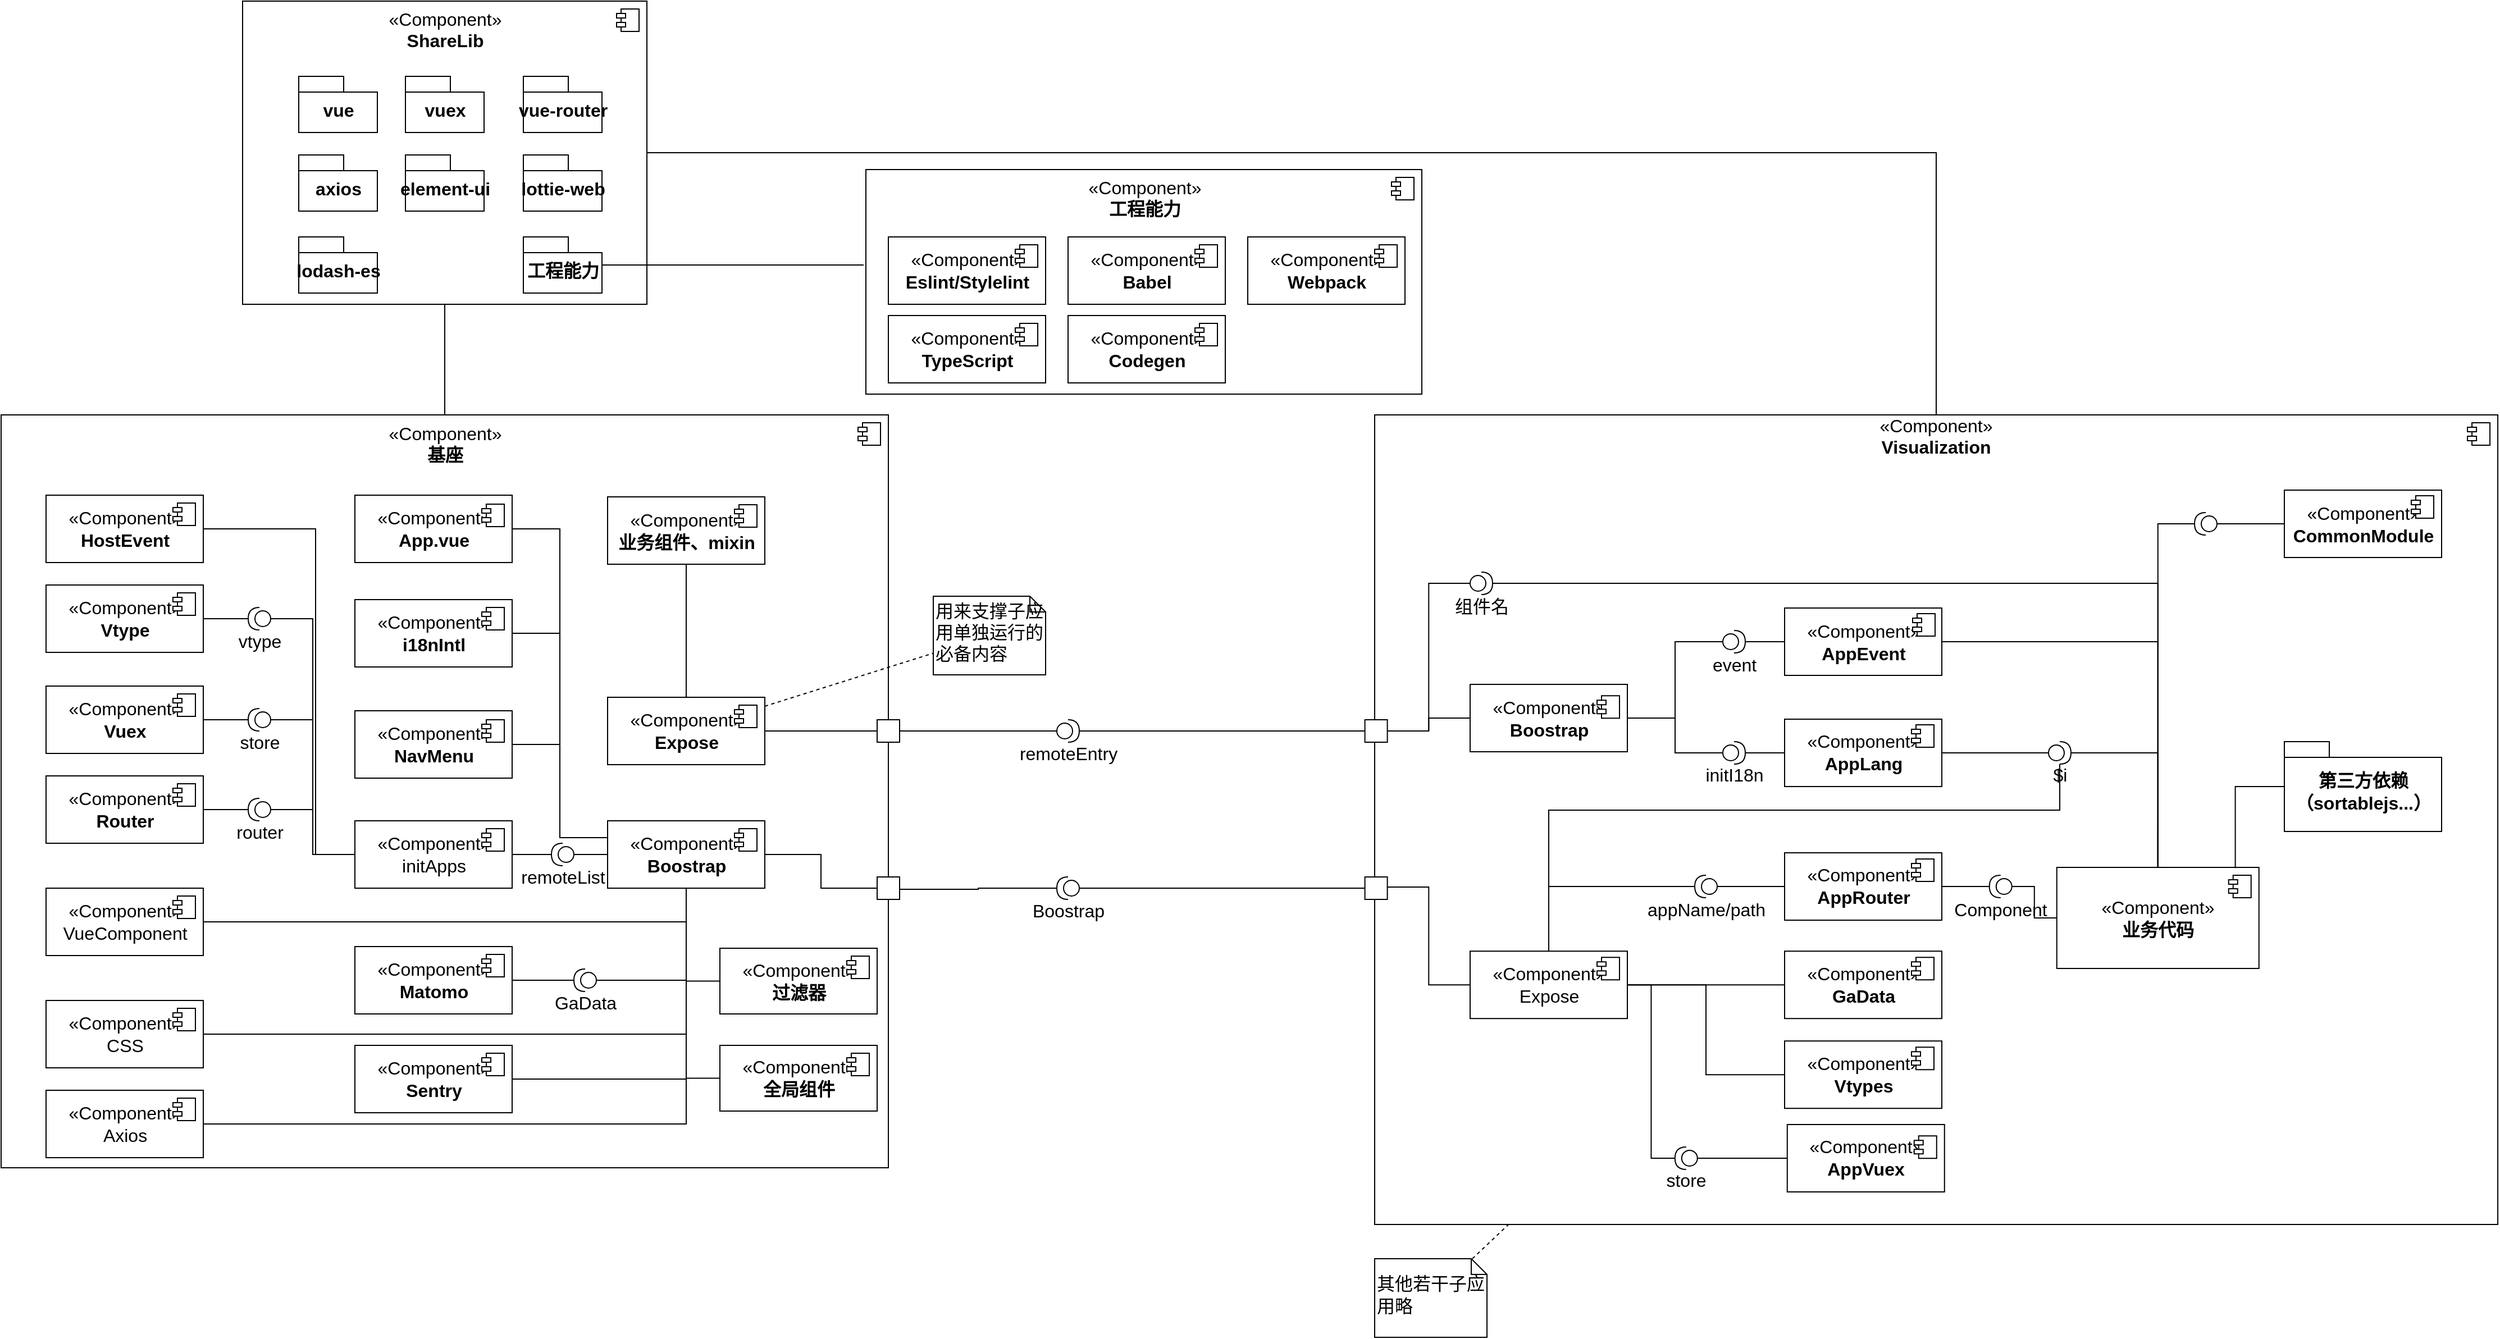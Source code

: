 <mxfile version="21.0.1" type="device" pages="2"><diagram id="CX-kAmB0zcXmTXvZoOpx" name="组件图"><mxGraphModel dx="2257" dy="1891" grid="1" gridSize="10" guides="1" tooltips="1" connect="1" arrows="1" fold="1" page="1" pageScale="1" pageWidth="827" pageHeight="1169" math="0" shadow="0"><root><mxCell id="P0ja4m1GKOgg7Rop0Mvm-0"/><mxCell id="P0ja4m1GKOgg7Rop0Mvm-1" parent="P0ja4m1GKOgg7Rop0Mvm-0"/><mxCell id="P0ja4m1GKOgg7Rop0Mvm-221" style="edgeStyle=orthogonalEdgeStyle;rounded=0;orthogonalLoop=1;jettySize=auto;html=1;entryX=0;entryY=0.5;entryDx=0;entryDy=0;entryPerimeter=0;endArrow=none;endFill=0;exitX=0;exitY=0.5;exitDx=0;exitDy=0;exitPerimeter=0;fontSize=16;" parent="P0ja4m1GKOgg7Rop0Mvm-1" source="P0ja4m1GKOgg7Rop0Mvm-274" target="P0ja4m1GKOgg7Rop0Mvm-197" edge="1"><mxGeometry relative="1" as="geometry"/></mxCell><mxCell id="P0ja4m1GKOgg7Rop0Mvm-24" value="«Component»&lt;br style=&quot;font-size: 16px;&quot;&gt;&lt;b style=&quot;font-size: 16px;&quot;&gt;Visualization&lt;/b&gt;" style="align=center;overflow=fill;html=1;fontFamily=Helvetica;fontSize=16;fontColor=#000000;strokeColor=#000000;fillColor=#ffffff;" parent="P0ja4m1GKOgg7Rop0Mvm-1" vertex="1"><mxGeometry x="473" y="-71.5" width="1000.043" height="721" as="geometry"/></mxCell><mxCell id="P0ja4m1GKOgg7Rop0Mvm-25" value="" style="shape=component;jettyWidth=8;jettyHeight=4;fontSize=16;" parent="P0ja4m1GKOgg7Rop0Mvm-24" vertex="1"><mxGeometry x="1" width="20" height="20" relative="1" as="geometry"><mxPoint x="-27" y="7" as="offset"/></mxGeometry></mxCell><mxCell id="uTpkXc_pbzOPR-OZeIzC-3" style="edgeStyle=orthogonalEdgeStyle;rounded=0;orthogonalLoop=1;jettySize=auto;html=1;endArrow=none;endFill=0;fontSize=16;" parent="P0ja4m1GKOgg7Rop0Mvm-24" source="P0ja4m1GKOgg7Rop0Mvm-37" target="uTpkXc_pbzOPR-OZeIzC-1" edge="1"><mxGeometry relative="1" as="geometry"/></mxCell><mxCell id="P0ja4m1GKOgg7Rop0Mvm-37" value="" style="strokeColor=inherit;fillColor=inherit;gradientColor=inherit;shape=rect;points=[[0,0.5,0]];html=1;resizable=1;align=right;verticalAlign=bottom;labelPosition=left;verticalLabelPosition=top;labelBackgroundColor=none;fontSize=16;paart=1;" parent="P0ja4m1GKOgg7Rop0Mvm-24" vertex="1"><mxGeometry x="-8.696" y="271.501" width="20" height="20" as="geometry"/></mxCell><mxCell id="P0ja4m1GKOgg7Rop0Mvm-185" style="edgeStyle=orthogonalEdgeStyle;rounded=0;orthogonalLoop=1;jettySize=auto;html=1;entryX=0;entryY=0.5;entryDx=0;entryDy=0;entryPerimeter=0;endArrow=none;endFill=0;exitX=1;exitY=0.5;exitDx=0;exitDy=0;fontSize=16;" parent="P0ja4m1GKOgg7Rop0Mvm-24" source="uTpkXc_pbzOPR-OZeIzC-1" target="P0ja4m1GKOgg7Rop0Mvm-180" edge="1"><mxGeometry relative="1" as="geometry"><mxPoint x="11.304" y="301" as="sourcePoint"/></mxGeometry></mxCell><mxCell id="P0ja4m1GKOgg7Rop0Mvm-192" style="edgeStyle=orthogonalEdgeStyle;rounded=0;orthogonalLoop=1;jettySize=auto;html=1;endArrow=none;endFill=0;fontSize=16;" parent="P0ja4m1GKOgg7Rop0Mvm-24" source="P0ja4m1GKOgg7Rop0Mvm-51" target="P0ja4m1GKOgg7Rop0Mvm-146" edge="1"><mxGeometry relative="1" as="geometry"/></mxCell><mxCell id="P0ja4m1GKOgg7Rop0Mvm-51" value="«Component»&lt;br style=&quot;font-size: 16px;&quot;&gt;&lt;b style=&quot;font-size: 16px;&quot;&gt;AppEvent&lt;/b&gt;" style="html=1;fontSize=16;" parent="P0ja4m1GKOgg7Rop0Mvm-24" vertex="1"><mxGeometry x="365" y="172" width="140" height="60" as="geometry"/></mxCell><mxCell id="P0ja4m1GKOgg7Rop0Mvm-52" value="" style="shape=component;jettyWidth=8;jettyHeight=4;fontSize=16;" parent="P0ja4m1GKOgg7Rop0Mvm-51" vertex="1"><mxGeometry x="1" width="20" height="20" relative="1" as="geometry"><mxPoint x="-26" y="5" as="offset"/></mxGeometry></mxCell><mxCell id="P0ja4m1GKOgg7Rop0Mvm-154" style="edgeStyle=orthogonalEdgeStyle;rounded=0;orthogonalLoop=1;jettySize=auto;html=1;endArrow=none;endFill=0;fontSize=16;" parent="P0ja4m1GKOgg7Rop0Mvm-24" source="P0ja4m1GKOgg7Rop0Mvm-62" target="P0ja4m1GKOgg7Rop0Mvm-152" edge="1"><mxGeometry relative="1" as="geometry"/></mxCell><mxCell id="fyW6FbxkXhklxL_48_FK-2" style="edgeStyle=orthogonalEdgeStyle;rounded=0;orthogonalLoop=1;jettySize=auto;html=1;entryX=0;entryY=0.5;entryDx=0;entryDy=0;endArrow=none;endFill=0;fontSize=16;" parent="P0ja4m1GKOgg7Rop0Mvm-24" source="fyW6FbxkXhklxL_48_FK-3" target="P0ja4m1GKOgg7Rop0Mvm-146" edge="1"><mxGeometry relative="1" as="geometry"/></mxCell><mxCell id="P0ja4m1GKOgg7Rop0Mvm-62" value="«Component»&lt;br style=&quot;font-size: 16px;&quot;&gt;&lt;b style=&quot;font-size: 16px;&quot;&gt;AppRouter&lt;/b&gt;" style="html=1;fontSize=16;" parent="P0ja4m1GKOgg7Rop0Mvm-24" vertex="1"><mxGeometry x="365" y="389.996" width="140" height="60" as="geometry"/></mxCell><mxCell id="P0ja4m1GKOgg7Rop0Mvm-63" value="" style="shape=component;jettyWidth=8;jettyHeight=4;fontSize=16;" parent="P0ja4m1GKOgg7Rop0Mvm-62" vertex="1"><mxGeometry x="1" width="20" height="20" relative="1" as="geometry"><mxPoint x="-27" y="5.551" as="offset"/></mxGeometry></mxCell><mxCell id="P0ja4m1GKOgg7Rop0Mvm-156" style="edgeStyle=orthogonalEdgeStyle;rounded=0;orthogonalLoop=1;jettySize=auto;html=1;entryX=0;entryY=0.5;entryDx=0;entryDy=0;entryPerimeter=0;endArrow=none;endFill=0;fontSize=16;" parent="P0ja4m1GKOgg7Rop0Mvm-24" source="P0ja4m1GKOgg7Rop0Mvm-67" target="P0ja4m1GKOgg7Rop0Mvm-155" edge="1"><mxGeometry relative="1" as="geometry"/></mxCell><mxCell id="P0ja4m1GKOgg7Rop0Mvm-67" value="«Component»&lt;br style=&quot;font-size: 16px;&quot;&gt;&lt;b style=&quot;font-size: 16px;&quot;&gt;AppVuex&lt;/b&gt;" style="html=1;fontSize=16;" parent="P0ja4m1GKOgg7Rop0Mvm-24" vertex="1"><mxGeometry x="367.38" y="631.995" width="140" height="60" as="geometry"/></mxCell><mxCell id="P0ja4m1GKOgg7Rop0Mvm-68" value="" style="shape=component;jettyWidth=8;jettyHeight=4;fontSize=16;" parent="P0ja4m1GKOgg7Rop0Mvm-67" vertex="1"><mxGeometry x="1" width="20" height="20" relative="1" as="geometry"><mxPoint x="-27" y="10.17" as="offset"/></mxGeometry></mxCell><mxCell id="P0ja4m1GKOgg7Rop0Mvm-160" style="edgeStyle=orthogonalEdgeStyle;rounded=0;orthogonalLoop=1;jettySize=auto;html=1;entryX=0;entryY=0.5;entryDx=0;entryDy=0;entryPerimeter=0;endArrow=none;endFill=0;fontSize=16;" parent="P0ja4m1GKOgg7Rop0Mvm-24" source="P0ja4m1GKOgg7Rop0Mvm-72" target="P0ja4m1GKOgg7Rop0Mvm-158" edge="1"><mxGeometry relative="1" as="geometry"/></mxCell><mxCell id="P0ja4m1GKOgg7Rop0Mvm-72" value="«Component»&lt;br style=&quot;font-size: 16px;&quot;&gt;&lt;b style=&quot;font-size: 16px;&quot;&gt;AppLang&lt;/b&gt;" style="html=1;fontSize=16;" parent="P0ja4m1GKOgg7Rop0Mvm-24" vertex="1"><mxGeometry x="365" y="270.985" width="140" height="60" as="geometry"/></mxCell><mxCell id="P0ja4m1GKOgg7Rop0Mvm-73" value="" style="shape=component;jettyWidth=8;jettyHeight=4;fontSize=16;" parent="P0ja4m1GKOgg7Rop0Mvm-72" vertex="1"><mxGeometry x="1" width="20" height="20" relative="1" as="geometry"><mxPoint x="-27" y="5" as="offset"/></mxGeometry></mxCell><mxCell id="P0ja4m1GKOgg7Rop0Mvm-183" style="edgeStyle=orthogonalEdgeStyle;rounded=0;orthogonalLoop=1;jettySize=auto;html=1;entryX=0;entryY=0.5;entryDx=0;entryDy=0;entryPerimeter=0;endArrow=none;endFill=0;exitX=1;exitY=0.5;exitDx=0;exitDy=0;fontSize=16;" parent="P0ja4m1GKOgg7Rop0Mvm-24" source="uTpkXc_pbzOPR-OZeIzC-1" target="P0ja4m1GKOgg7Rop0Mvm-181" edge="1"><mxGeometry relative="1" as="geometry"><mxPoint x="11" y="280" as="sourcePoint"/></mxGeometry></mxCell><mxCell id="P0ja4m1GKOgg7Rop0Mvm-146" value="«Component»&lt;br style=&quot;font-size: 16px;&quot;&gt;&lt;b style=&quot;font-size: 16px;&quot;&gt;业务代码&lt;/b&gt;" style="html=1;fontSize=16;" parent="P0ja4m1GKOgg7Rop0Mvm-24" vertex="1"><mxGeometry x="607.38" y="403" width="180" height="90" as="geometry"/></mxCell><mxCell id="P0ja4m1GKOgg7Rop0Mvm-147" value="" style="shape=component;jettyWidth=8;jettyHeight=4;fontSize=16;" parent="P0ja4m1GKOgg7Rop0Mvm-146" vertex="1"><mxGeometry x="1" width="20" height="20" relative="1" as="geometry"><mxPoint x="-27" y="7" as="offset"/></mxGeometry></mxCell><mxCell id="P0ja4m1GKOgg7Rop0Mvm-153" style="edgeStyle=orthogonalEdgeStyle;rounded=0;orthogonalLoop=1;jettySize=auto;html=1;endArrow=none;endFill=0;fontSize=16;" parent="P0ja4m1GKOgg7Rop0Mvm-24" source="P0ja4m1GKOgg7Rop0Mvm-152" target="P0ja4m1GKOgg7Rop0Mvm-318" edge="1"><mxGeometry relative="1" as="geometry"/></mxCell><mxCell id="P0ja4m1GKOgg7Rop0Mvm-152" value="appName/path" style="shape=providedRequiredInterface;html=1;verticalLabelPosition=bottom;direction=west;fontSize=16;" parent="P0ja4m1GKOgg7Rop0Mvm-24" vertex="1"><mxGeometry x="285" y="410" width="20" height="20" as="geometry"/></mxCell><mxCell id="P0ja4m1GKOgg7Rop0Mvm-157" style="edgeStyle=orthogonalEdgeStyle;rounded=0;orthogonalLoop=1;jettySize=auto;html=1;entryX=1;entryY=0.5;entryDx=0;entryDy=0;endArrow=none;endFill=0;exitX=1;exitY=0.5;exitDx=0;exitDy=0;exitPerimeter=0;fontSize=16;" parent="P0ja4m1GKOgg7Rop0Mvm-24" source="P0ja4m1GKOgg7Rop0Mvm-155" target="P0ja4m1GKOgg7Rop0Mvm-318" edge="1"><mxGeometry relative="1" as="geometry"/></mxCell><mxCell id="P0ja4m1GKOgg7Rop0Mvm-155" value="store" style="shape=providedRequiredInterface;html=1;verticalLabelPosition=bottom;direction=west;fontSize=16;" parent="P0ja4m1GKOgg7Rop0Mvm-24" vertex="1"><mxGeometry x="267.38" y="651.99" width="20" height="20" as="geometry"/></mxCell><mxCell id="P0ja4m1GKOgg7Rop0Mvm-161" style="edgeStyle=orthogonalEdgeStyle;rounded=0;orthogonalLoop=1;jettySize=auto;html=1;entryX=0.5;entryY=0;entryDx=0;entryDy=0;endArrow=none;endFill=0;exitX=1;exitY=0.5;exitDx=0;exitDy=0;exitPerimeter=0;fontSize=16;" parent="P0ja4m1GKOgg7Rop0Mvm-24" source="P0ja4m1GKOgg7Rop0Mvm-158" target="P0ja4m1GKOgg7Rop0Mvm-146" edge="1"><mxGeometry relative="1" as="geometry"><mxPoint x="560" y="450" as="targetPoint"/></mxGeometry></mxCell><mxCell id="fyW6FbxkXhklxL_48_FK-1" style="edgeStyle=orthogonalEdgeStyle;rounded=0;orthogonalLoop=1;jettySize=auto;html=1;endArrow=none;endFill=0;fontSize=16;" parent="P0ja4m1GKOgg7Rop0Mvm-24" source="P0ja4m1GKOgg7Rop0Mvm-158" target="P0ja4m1GKOgg7Rop0Mvm-318" edge="1"><mxGeometry relative="1" as="geometry"><Array as="points"><mxPoint x="610" y="352"/><mxPoint x="155" y="352"/></Array></mxGeometry></mxCell><mxCell id="P0ja4m1GKOgg7Rop0Mvm-158" value="$i" style="shape=providedRequiredInterface;html=1;verticalLabelPosition=bottom;fontSize=16;" parent="P0ja4m1GKOgg7Rop0Mvm-24" vertex="1"><mxGeometry x="600" y="290.98" width="20" height="20" as="geometry"/></mxCell><mxCell id="P0ja4m1GKOgg7Rop0Mvm-164" style="edgeStyle=orthogonalEdgeStyle;rounded=0;orthogonalLoop=1;jettySize=auto;html=1;entryX=0.883;entryY=0.007;entryDx=0;entryDy=0;entryPerimeter=0;endArrow=none;endFill=0;fontSize=16;" parent="P0ja4m1GKOgg7Rop0Mvm-24" source="P0ja4m1GKOgg7Rop0Mvm-162" target="P0ja4m1GKOgg7Rop0Mvm-146" edge="1"><mxGeometry relative="1" as="geometry"/></mxCell><mxCell id="P0ja4m1GKOgg7Rop0Mvm-162" value="第三方依赖&lt;br style=&quot;font-size: 16px;&quot;&gt;（sortablejs...）" style="shape=folder;fontStyle=1;spacingTop=10;tabWidth=40;tabHeight=14;tabPosition=left;html=1;fontSize=16;" parent="P0ja4m1GKOgg7Rop0Mvm-24" vertex="1"><mxGeometry x="810" y="290.98" width="140" height="80" as="geometry"/></mxCell><mxCell id="P0ja4m1GKOgg7Rop0Mvm-168" style="edgeStyle=orthogonalEdgeStyle;rounded=0;orthogonalLoop=1;jettySize=auto;html=1;endArrow=none;endFill=0;fontSize=16;" parent="P0ja4m1GKOgg7Rop0Mvm-24" source="P0ja4m1GKOgg7Rop0Mvm-165" target="P0ja4m1GKOgg7Rop0Mvm-146" edge="1"><mxGeometry relative="1" as="geometry"/></mxCell><mxCell id="P0ja4m1GKOgg7Rop0Mvm-165" value="组件名" style="shape=providedRequiredInterface;html=1;verticalLabelPosition=bottom;fontSize=16;" parent="P0ja4m1GKOgg7Rop0Mvm-24" vertex="1"><mxGeometry x="85" y="140" width="20" height="20" as="geometry"/></mxCell><mxCell id="P0ja4m1GKOgg7Rop0Mvm-186" value="" style="edgeStyle=orthogonalEdgeStyle;rounded=0;orthogonalLoop=1;jettySize=auto;html=1;endArrow=none;endFill=0;fontSize=16;" parent="P0ja4m1GKOgg7Rop0Mvm-24" source="P0ja4m1GKOgg7Rop0Mvm-180" target="P0ja4m1GKOgg7Rop0Mvm-72" edge="1"><mxGeometry relative="1" as="geometry"/></mxCell><mxCell id="P0ja4m1GKOgg7Rop0Mvm-180" value="initI18n" style="shape=providedRequiredInterface;html=1;verticalLabelPosition=bottom;fontSize=16;" parent="P0ja4m1GKOgg7Rop0Mvm-24" vertex="1"><mxGeometry x="310" y="290.98" width="20" height="20" as="geometry"/></mxCell><mxCell id="P0ja4m1GKOgg7Rop0Mvm-184" value="" style="edgeStyle=orthogonalEdgeStyle;rounded=0;orthogonalLoop=1;jettySize=auto;html=1;endArrow=none;endFill=0;fontSize=16;" parent="P0ja4m1GKOgg7Rop0Mvm-24" source="P0ja4m1GKOgg7Rop0Mvm-181" target="P0ja4m1GKOgg7Rop0Mvm-51" edge="1"><mxGeometry relative="1" as="geometry"/></mxCell><mxCell id="P0ja4m1GKOgg7Rop0Mvm-181" value="event" style="shape=providedRequiredInterface;html=1;verticalLabelPosition=bottom;fontSize=16;" parent="P0ja4m1GKOgg7Rop0Mvm-24" vertex="1"><mxGeometry x="310" y="192.0" width="20" height="20" as="geometry"/></mxCell><mxCell id="P0ja4m1GKOgg7Rop0Mvm-274" value="" style="strokeColor=inherit;fillColor=inherit;gradientColor=inherit;shape=rect;points=[[0,0.5,0]];html=1;resizable=1;align=right;verticalAlign=bottom;labelPosition=left;verticalLabelPosition=top;labelBackgroundColor=none;fontSize=16;paart=1;" parent="P0ja4m1GKOgg7Rop0Mvm-24" vertex="1"><mxGeometry x="-8.696" y="411.5" width="20" height="20" as="geometry"/></mxCell><mxCell id="P0ja4m1GKOgg7Rop0Mvm-322" style="edgeStyle=orthogonalEdgeStyle;rounded=0;orthogonalLoop=1;jettySize=auto;html=1;entryX=0.985;entryY=0.45;entryDx=0;entryDy=0;entryPerimeter=0;endArrow=none;endFill=0;fontSize=16;" parent="P0ja4m1GKOgg7Rop0Mvm-24" source="P0ja4m1GKOgg7Rop0Mvm-318" target="P0ja4m1GKOgg7Rop0Mvm-274" edge="1"><mxGeometry relative="1" as="geometry"><mxPoint x="80" y="532" as="targetPoint"/></mxGeometry></mxCell><mxCell id="P0ja4m1GKOgg7Rop0Mvm-318" value="«Component»&lt;br style=&quot;font-size: 16px;&quot;&gt;Expose" style="html=1;fontSize=16;" parent="P0ja4m1GKOgg7Rop0Mvm-24" vertex="1"><mxGeometry x="85" y="477.606" width="140" height="60" as="geometry"/></mxCell><mxCell id="P0ja4m1GKOgg7Rop0Mvm-319" value="" style="shape=component;jettyWidth=8;jettyHeight=4;fontSize=16;" parent="P0ja4m1GKOgg7Rop0Mvm-318" vertex="1"><mxGeometry x="1" width="20" height="20" relative="1" as="geometry"><mxPoint x="-27" y="5.551" as="offset"/></mxGeometry></mxCell><mxCell id="P0ja4m1GKOgg7Rop0Mvm-338" style="edgeStyle=orthogonalEdgeStyle;rounded=0;orthogonalLoop=1;jettySize=auto;html=1;entryX=0.5;entryY=0;entryDx=0;entryDy=0;endArrow=none;endFill=0;exitX=1;exitY=0.5;exitDx=0;exitDy=0;exitPerimeter=0;fontSize=16;" parent="P0ja4m1GKOgg7Rop0Mvm-24" source="P0ja4m1GKOgg7Rop0Mvm-339" target="P0ja4m1GKOgg7Rop0Mvm-146" edge="1"><mxGeometry relative="1" as="geometry"/></mxCell><mxCell id="P0ja4m1GKOgg7Rop0Mvm-336" value="«Component»&lt;br style=&quot;font-size: 16px;&quot;&gt;&lt;b style=&quot;font-size: 16px;&quot;&gt;CommonModule&lt;/b&gt;" style="html=1;fontSize=16;" parent="P0ja4m1GKOgg7Rop0Mvm-24" vertex="1"><mxGeometry x="810" y="67.005" width="140" height="60" as="geometry"/></mxCell><mxCell id="P0ja4m1GKOgg7Rop0Mvm-337" value="" style="shape=component;jettyWidth=8;jettyHeight=4;fontSize=16;" parent="P0ja4m1GKOgg7Rop0Mvm-336" vertex="1"><mxGeometry x="1" width="20" height="20" relative="1" as="geometry"><mxPoint x="-27" y="5" as="offset"/></mxGeometry></mxCell><mxCell id="P0ja4m1GKOgg7Rop0Mvm-339" value="" style="shape=providedRequiredInterface;html=1;verticalLabelPosition=bottom;direction=west;fontSize=16;" parent="P0ja4m1GKOgg7Rop0Mvm-24" vertex="1"><mxGeometry x="730" y="87" width="20" height="20" as="geometry"/></mxCell><mxCell id="P0ja4m1GKOgg7Rop0Mvm-340" style="edgeStyle=orthogonalEdgeStyle;rounded=0;orthogonalLoop=1;jettySize=auto;html=1;entryX=0;entryY=0.5;entryDx=0;entryDy=0;endArrow=none;endFill=0;exitX=0;exitY=0.5;exitDx=0;exitDy=0;entryPerimeter=0;fontSize=16;" parent="P0ja4m1GKOgg7Rop0Mvm-24" source="P0ja4m1GKOgg7Rop0Mvm-336" target="P0ja4m1GKOgg7Rop0Mvm-339" edge="1"><mxGeometry relative="1" as="geometry"><mxPoint x="1240" y="-0.005" as="sourcePoint"/><mxPoint x="1160" y="347.39" as="targetPoint"/></mxGeometry></mxCell><mxCell id="P0ja4m1GKOgg7Rop0Mvm-167" value="" style="edgeStyle=orthogonalEdgeStyle;rounded=0;orthogonalLoop=1;jettySize=auto;html=1;entryX=0;entryY=0.5;entryDx=0;entryDy=0;entryPerimeter=0;endArrow=none;endFill=0;fontSize=16;" parent="P0ja4m1GKOgg7Rop0Mvm-24" source="P0ja4m1GKOgg7Rop0Mvm-37" target="P0ja4m1GKOgg7Rop0Mvm-165" edge="1"><mxGeometry relative="1" as="geometry"><mxPoint x="91.304" y="120.001" as="targetPoint"/></mxGeometry></mxCell><mxCell id="uTpkXc_pbzOPR-OZeIzC-1" value="«Component»&lt;br style=&quot;font-size: 16px;&quot;&gt;&lt;b style=&quot;font-size: 16px;&quot;&gt;Boostrap&lt;/b&gt;" style="html=1;fontSize=16;" parent="P0ja4m1GKOgg7Rop0Mvm-24" vertex="1"><mxGeometry x="85" y="240.005" width="140" height="60" as="geometry"/></mxCell><mxCell id="uTpkXc_pbzOPR-OZeIzC-2" value="" style="shape=component;jettyWidth=8;jettyHeight=4;fontSize=16;" parent="uTpkXc_pbzOPR-OZeIzC-1" vertex="1"><mxGeometry x="1" width="20" height="20" relative="1" as="geometry"><mxPoint x="-27" y="10.17" as="offset"/></mxGeometry></mxCell><mxCell id="uTpkXc_pbzOPR-OZeIzC-8" style="edgeStyle=orthogonalEdgeStyle;rounded=0;orthogonalLoop=1;jettySize=auto;html=1;endArrow=none;endFill=0;fontSize=16;" parent="P0ja4m1GKOgg7Rop0Mvm-24" source="uTpkXc_pbzOPR-OZeIzC-6" target="P0ja4m1GKOgg7Rop0Mvm-318" edge="1"><mxGeometry relative="1" as="geometry"/></mxCell><mxCell id="uTpkXc_pbzOPR-OZeIzC-6" value="«Component»&lt;br style=&quot;font-size: 16px;&quot;&gt;&lt;b style=&quot;font-size: 16px;&quot;&gt;GaData&lt;/b&gt;" style="html=1;fontSize=16;" parent="P0ja4m1GKOgg7Rop0Mvm-24" vertex="1"><mxGeometry x="365" y="477.606" width="140" height="60" as="geometry"/></mxCell><mxCell id="uTpkXc_pbzOPR-OZeIzC-7" value="" style="shape=component;jettyWidth=8;jettyHeight=4;fontSize=16;" parent="uTpkXc_pbzOPR-OZeIzC-6" vertex="1"><mxGeometry x="1" width="20" height="20" relative="1" as="geometry"><mxPoint x="-27" y="5.551" as="offset"/></mxGeometry></mxCell><mxCell id="uTpkXc_pbzOPR-OZeIzC-11" style="edgeStyle=orthogonalEdgeStyle;rounded=0;orthogonalLoop=1;jettySize=auto;html=1;entryX=1;entryY=0.5;entryDx=0;entryDy=0;endArrow=none;endFill=0;fontSize=16;" parent="P0ja4m1GKOgg7Rop0Mvm-24" source="uTpkXc_pbzOPR-OZeIzC-9" target="P0ja4m1GKOgg7Rop0Mvm-318" edge="1"><mxGeometry relative="1" as="geometry"/></mxCell><mxCell id="uTpkXc_pbzOPR-OZeIzC-9" value="«Component»&lt;br style=&quot;font-size: 16px;&quot;&gt;&lt;b style=&quot;font-size: 16px;&quot;&gt;Vtypes&lt;/b&gt;" style="html=1;fontSize=16;" parent="P0ja4m1GKOgg7Rop0Mvm-24" vertex="1"><mxGeometry x="365" y="557.606" width="140" height="60" as="geometry"/></mxCell><mxCell id="uTpkXc_pbzOPR-OZeIzC-10" value="" style="shape=component;jettyWidth=8;jettyHeight=4;fontSize=16;" parent="uTpkXc_pbzOPR-OZeIzC-9" vertex="1"><mxGeometry x="1" width="20" height="20" relative="1" as="geometry"><mxPoint x="-27" y="5.551" as="offset"/></mxGeometry></mxCell><mxCell id="fyW6FbxkXhklxL_48_FK-5" style="edgeStyle=orthogonalEdgeStyle;rounded=0;orthogonalLoop=1;jettySize=auto;html=1;endArrow=none;endFill=0;fontSize=16;" parent="P0ja4m1GKOgg7Rop0Mvm-24" source="fyW6FbxkXhklxL_48_FK-3" target="P0ja4m1GKOgg7Rop0Mvm-62" edge="1"><mxGeometry relative="1" as="geometry"/></mxCell><mxCell id="fyW6FbxkXhklxL_48_FK-3" value="Component" style="shape=providedRequiredInterface;html=1;verticalLabelPosition=bottom;direction=west;fontSize=16;" parent="P0ja4m1GKOgg7Rop0Mvm-24" vertex="1"><mxGeometry x="547.38" y="410" width="20" height="20" as="geometry"/></mxCell><mxCell id="P0ja4m1GKOgg7Rop0Mvm-138" style="edgeStyle=orthogonalEdgeStyle;rounded=0;orthogonalLoop=1;jettySize=auto;html=1;entryX=0.45;entryY=0.5;entryDx=0;entryDy=0;entryPerimeter=0;endArrow=none;endFill=0;fontSize=16;" parent="P0ja4m1GKOgg7Rop0Mvm-1" source="P0ja4m1GKOgg7Rop0Mvm-215" target="P0ja4m1GKOgg7Rop0Mvm-137" edge="1"><mxGeometry relative="1" as="geometry"/></mxCell><mxCell id="P0ja4m1GKOgg7Rop0Mvm-132" value="«Component»&lt;br style=&quot;font-size: 16px;&quot;&gt;&lt;b style=&quot;font-size: 16px;&quot;&gt;基座&lt;/b&gt;" style="html=1;verticalAlign=top;fontSize=16;" parent="P0ja4m1GKOgg7Rop0Mvm-1" vertex="1"><mxGeometry x="-750" y="-71.5" width="790.004" height="670.5" as="geometry"/></mxCell><mxCell id="P0ja4m1GKOgg7Rop0Mvm-133" value="" style="shape=component;jettyWidth=8;jettyHeight=4;fontSize=16;" parent="P0ja4m1GKOgg7Rop0Mvm-132" vertex="1"><mxGeometry x="1" width="20" height="20" relative="1" as="geometry"><mxPoint x="-27" y="7" as="offset"/></mxGeometry></mxCell><mxCell id="_i9oU_zUnFVyXfJFAMEZ-109" style="edgeStyle=orthogonalEdgeStyle;rounded=0;orthogonalLoop=1;jettySize=auto;html=1;endArrow=none;endFill=0;entryX=0;entryY=0.25;entryDx=0;entryDy=0;fontSize=16;" parent="P0ja4m1GKOgg7Rop0Mvm-132" source="P0ja4m1GKOgg7Rop0Mvm-200" target="_i9oU_zUnFVyXfJFAMEZ-20" edge="1"><mxGeometry relative="1" as="geometry"/></mxCell><mxCell id="P0ja4m1GKOgg7Rop0Mvm-200" value="«Component»&lt;br style=&quot;font-size: 16px;&quot;&gt;&lt;b style=&quot;font-size: 16px;&quot;&gt;i18nIntl&lt;/b&gt;" style="html=1;fontFamily=Helvetica;fontSize=16;fontColor=#000000;align=center;strokeColor=#000000;fillColor=#ffffff;" parent="P0ja4m1GKOgg7Rop0Mvm-132" vertex="1"><mxGeometry x="315" y="164.5" width="140" height="60" as="geometry"/></mxCell><mxCell id="_i9oU_zUnFVyXfJFAMEZ-110" style="edgeStyle=orthogonalEdgeStyle;rounded=0;orthogonalLoop=1;jettySize=auto;html=1;endArrow=none;endFill=0;entryX=0;entryY=0.25;entryDx=0;entryDy=0;fontSize=16;" parent="P0ja4m1GKOgg7Rop0Mvm-132" source="P0ja4m1GKOgg7Rop0Mvm-202" target="_i9oU_zUnFVyXfJFAMEZ-20" edge="1"><mxGeometry relative="1" as="geometry"/></mxCell><mxCell id="P0ja4m1GKOgg7Rop0Mvm-202" value="«Component»&lt;br style=&quot;font-size: 16px;&quot;&gt;&lt;b style=&quot;font-size: 16px;&quot;&gt;NavMenu&lt;/b&gt;" style="html=1;fontSize=16;" parent="P0ja4m1GKOgg7Rop0Mvm-132" vertex="1"><mxGeometry x="315" y="263.5" width="140" height="60" as="geometry"/></mxCell><mxCell id="_i9oU_zUnFVyXfJFAMEZ-108" style="edgeStyle=orthogonalEdgeStyle;rounded=0;orthogonalLoop=1;jettySize=auto;html=1;entryX=0;entryY=0.25;entryDx=0;entryDy=0;endArrow=none;endFill=0;exitX=1;exitY=0.5;exitDx=0;exitDy=0;fontSize=16;" parent="P0ja4m1GKOgg7Rop0Mvm-132" source="P0ja4m1GKOgg7Rop0Mvm-212" target="_i9oU_zUnFVyXfJFAMEZ-20" edge="1"><mxGeometry relative="1" as="geometry"/></mxCell><mxCell id="P0ja4m1GKOgg7Rop0Mvm-212" value="«Component»&lt;br style=&quot;font-size: 16px;&quot;&gt;&lt;b style=&quot;font-size: 16px;&quot;&gt;App.vue&lt;/b&gt;" style="html=1;fontSize=16;" parent="P0ja4m1GKOgg7Rop0Mvm-132" vertex="1"><mxGeometry x="315" y="71.5" width="140" height="60" as="geometry"/></mxCell><mxCell id="P0ja4m1GKOgg7Rop0Mvm-215" value="" style="strokeColor=inherit;fillColor=inherit;gradientColor=inherit;shape=rect;points=[[0,0.5,0]];html=1;resizable=1;align=right;verticalAlign=bottom;labelPosition=left;verticalLabelPosition=top;labelBackgroundColor=none;fontSize=16;paart=1;" parent="P0ja4m1GKOgg7Rop0Mvm-132" vertex="1"><mxGeometry x="780.004" y="271.5" width="20" height="20" as="geometry"/></mxCell><mxCell id="P0ja4m1GKOgg7Rop0Mvm-220" style="edgeStyle=orthogonalEdgeStyle;rounded=0;orthogonalLoop=1;jettySize=auto;html=1;endArrow=none;endFill=0;fontSize=16;" parent="P0ja4m1GKOgg7Rop0Mvm-132" source="_i9oU_zUnFVyXfJFAMEZ-26" target="P0ja4m1GKOgg7Rop0Mvm-218" edge="1"><mxGeometry relative="1" as="geometry"/></mxCell><mxCell id="_i9oU_zUnFVyXfJFAMEZ-103" style="edgeStyle=orthogonalEdgeStyle;rounded=0;orthogonalLoop=1;jettySize=auto;html=1;entryX=0;entryY=0.5;entryDx=0;entryDy=0;entryPerimeter=0;endArrow=none;endFill=0;fontSize=16;" parent="P0ja4m1GKOgg7Rop0Mvm-132" source="P0ja4m1GKOgg7Rop0Mvm-218" target="_i9oU_zUnFVyXfJFAMEZ-101" edge="1"><mxGeometry relative="1" as="geometry"/></mxCell><mxCell id="P0ja4m1GKOgg7Rop0Mvm-218" value="«Component»&lt;br style=&quot;font-size: 16px;&quot;&gt;initApps" style="html=1;fontSize=16;" parent="P0ja4m1GKOgg7Rop0Mvm-132" vertex="1"><mxGeometry x="315" y="361.5" width="140" height="60" as="geometry"/></mxCell><mxCell id="uTpkXc_pbzOPR-OZeIzC-12" style="edgeStyle=orthogonalEdgeStyle;rounded=0;orthogonalLoop=1;jettySize=auto;html=1;exitX=1;exitY=0.5;exitDx=0;exitDy=0;entryX=0;entryY=0.5;entryDx=0;entryDy=0;endArrow=none;endFill=0;fontSize=16;" parent="P0ja4m1GKOgg7Rop0Mvm-132" edge="1"><mxGeometry relative="1" as="geometry"><mxPoint x="180" y="101.5" as="sourcePoint"/><mxPoint x="315" y="391.5" as="targetPoint"/><Array as="points"><mxPoint x="280" y="102"/><mxPoint x="280" y="392"/></Array></mxGeometry></mxCell><mxCell id="P0ja4m1GKOgg7Rop0Mvm-326" value="«Component»&lt;br style=&quot;font-size: 16px;&quot;&gt;&lt;b style=&quot;font-size: 16px;&quot;&gt;HostEvent&lt;/b&gt;" style="html=1;fontSize=16;" parent="P0ja4m1GKOgg7Rop0Mvm-132" vertex="1"><mxGeometry x="40" y="71.5" width="140" height="60" as="geometry"/></mxCell><mxCell id="P0ja4m1GKOgg7Rop0Mvm-327" value="" style="shape=component;jettyWidth=8;jettyHeight=4;fontSize=16;" parent="P0ja4m1GKOgg7Rop0Mvm-326" vertex="1"><mxGeometry x="1" width="20" height="20" relative="1" as="geometry"><mxPoint x="-27" y="7" as="offset"/></mxGeometry></mxCell><mxCell id="88ZOR_6z-h5jlWXxYAyo-15" value="«Component»&lt;br style=&quot;font-size: 16px;&quot;&gt;&lt;b style=&quot;font-size: 16px;&quot;&gt;Sentry&lt;/b&gt;" style="html=1;fontSize=16;" parent="P0ja4m1GKOgg7Rop0Mvm-132" vertex="1"><mxGeometry x="315" y="561.5" width="140" height="60" as="geometry"/></mxCell><mxCell id="88ZOR_6z-h5jlWXxYAyo-16" value="" style="shape=component;jettyWidth=8;jettyHeight=4;fontSize=16;" parent="88ZOR_6z-h5jlWXxYAyo-15" vertex="1"><mxGeometry x="1" width="20" height="20" relative="1" as="geometry"><mxPoint x="-27" y="7" as="offset"/></mxGeometry></mxCell><mxCell id="_i9oU_zUnFVyXfJFAMEZ-7" style="edgeStyle=orthogonalEdgeStyle;rounded=0;orthogonalLoop=1;jettySize=auto;html=1;endArrow=none;endFill=0;fontSize=16;" parent="P0ja4m1GKOgg7Rop0Mvm-132" source="P0ja4m1GKOgg7Rop0Mvm-218" target="_i9oU_zUnFVyXfJFAMEZ-6" edge="1"><mxGeometry relative="1" as="geometry"><mxPoint x="-260" y="320" as="sourcePoint"/><mxPoint x="-440" y="340" as="targetPoint"/></mxGeometry></mxCell><mxCell id="_i9oU_zUnFVyXfJFAMEZ-30" style="edgeStyle=orthogonalEdgeStyle;rounded=0;orthogonalLoop=1;jettySize=auto;html=1;entryX=1;entryY=0.5;entryDx=0;entryDy=0;endArrow=none;endFill=0;exitX=0.5;exitY=1;exitDx=0;exitDy=0;fontSize=16;" parent="P0ja4m1GKOgg7Rop0Mvm-132" source="_i9oU_zUnFVyXfJFAMEZ-20" target="_i9oU_zUnFVyXfJFAMEZ-28" edge="1"><mxGeometry relative="1" as="geometry"/></mxCell><mxCell id="_i9oU_zUnFVyXfJFAMEZ-90" style="edgeStyle=orthogonalEdgeStyle;rounded=0;orthogonalLoop=1;jettySize=auto;html=1;entryX=1;entryY=0.5;entryDx=0;entryDy=0;endArrow=none;endFill=0;exitX=0.5;exitY=1;exitDx=0;exitDy=0;fontSize=16;" parent="P0ja4m1GKOgg7Rop0Mvm-132" source="_i9oU_zUnFVyXfJFAMEZ-20" target="88ZOR_6z-h5jlWXxYAyo-15" edge="1"><mxGeometry relative="1" as="geometry"/></mxCell><mxCell id="_i9oU_zUnFVyXfJFAMEZ-92" style="edgeStyle=orthogonalEdgeStyle;rounded=0;orthogonalLoop=1;jettySize=auto;html=1;entryX=1;entryY=0.5;entryDx=0;entryDy=0;endArrow=none;endFill=0;exitX=1;exitY=0.5;exitDx=0;exitDy=0;exitPerimeter=0;fontSize=16;" parent="P0ja4m1GKOgg7Rop0Mvm-132" source="uTpkXc_pbzOPR-OZeIzC-4" target="P0ja4m1GKOgg7Rop0Mvm-346" edge="1"><mxGeometry relative="1" as="geometry"/></mxCell><mxCell id="_i9oU_zUnFVyXfJFAMEZ-97" style="edgeStyle=orthogonalEdgeStyle;rounded=0;orthogonalLoop=1;jettySize=auto;html=1;endArrow=none;endFill=0;exitX=0.5;exitY=1;exitDx=0;exitDy=0;entryX=1;entryY=0.5;entryDx=0;entryDy=0;fontSize=16;" parent="P0ja4m1GKOgg7Rop0Mvm-132" source="_i9oU_zUnFVyXfJFAMEZ-20" target="_i9oU_zUnFVyXfJFAMEZ-93" edge="1"><mxGeometry relative="1" as="geometry"/></mxCell><mxCell id="uTpkXc_pbzOPR-OZeIzC-0" style="edgeStyle=orthogonalEdgeStyle;rounded=0;orthogonalLoop=1;jettySize=auto;html=1;exitX=0.5;exitY=1;exitDx=0;exitDy=0;entryX=1;entryY=0.5;entryDx=0;entryDy=0;endArrow=none;endFill=0;fontSize=16;" parent="P0ja4m1GKOgg7Rop0Mvm-132" source="_i9oU_zUnFVyXfJFAMEZ-20" target="U4MLQMwE_INXQrKsp666-0" edge="1"><mxGeometry relative="1" as="geometry"/></mxCell><mxCell id="uTpkXc_pbzOPR-OZeIzC-25" style="edgeStyle=orthogonalEdgeStyle;rounded=0;orthogonalLoop=1;jettySize=auto;html=1;exitX=0.5;exitY=1;exitDx=0;exitDy=0;entryX=0;entryY=0.5;entryDx=0;entryDy=0;endArrow=none;endFill=0;fontSize=16;" parent="P0ja4m1GKOgg7Rop0Mvm-132" source="_i9oU_zUnFVyXfJFAMEZ-20" target="_i9oU_zUnFVyXfJFAMEZ-79" edge="1"><mxGeometry relative="1" as="geometry"/></mxCell><mxCell id="_i9oU_zUnFVyXfJFAMEZ-20" value="«Component»&lt;br style=&quot;font-size: 16px;&quot;&gt;&lt;b style=&quot;font-size: 16px;&quot;&gt;Boostrap&lt;/b&gt;" style="html=1;fontSize=16;" parent="P0ja4m1GKOgg7Rop0Mvm-132" vertex="1"><mxGeometry x="540" y="361.5" width="140" height="60" as="geometry"/></mxCell><mxCell id="_i9oU_zUnFVyXfJFAMEZ-21" value="" style="shape=component;jettyWidth=8;jettyHeight=4;fontSize=16;" parent="_i9oU_zUnFVyXfJFAMEZ-20" vertex="1"><mxGeometry x="1" width="20" height="20" relative="1" as="geometry"><mxPoint x="-27" y="7" as="offset"/></mxGeometry></mxCell><mxCell id="_i9oU_zUnFVyXfJFAMEZ-26" value="remoteList" style="shape=providedRequiredInterface;html=1;verticalLabelPosition=bottom;direction=west;fontSize=16;" parent="P0ja4m1GKOgg7Rop0Mvm-132" vertex="1"><mxGeometry x="490" y="381.5" width="20" height="20" as="geometry"/></mxCell><mxCell id="_i9oU_zUnFVyXfJFAMEZ-27" style="edgeStyle=orthogonalEdgeStyle;rounded=0;orthogonalLoop=1;jettySize=auto;html=1;endArrow=none;endFill=0;fontSize=16;" parent="P0ja4m1GKOgg7Rop0Mvm-132" source="_i9oU_zUnFVyXfJFAMEZ-20" target="_i9oU_zUnFVyXfJFAMEZ-26" edge="1"><mxGeometry relative="1" as="geometry"><mxPoint x="-210" y="350" as="sourcePoint"/><mxPoint x="-295" y="350" as="targetPoint"/></mxGeometry></mxCell><mxCell id="_i9oU_zUnFVyXfJFAMEZ-28" value="«Component»&lt;br style=&quot;font-size: 16px;&quot;&gt;CSS" style="html=1;fontSize=16;" parent="P0ja4m1GKOgg7Rop0Mvm-132" vertex="1"><mxGeometry x="40" y="521.5" width="140" height="60" as="geometry"/></mxCell><mxCell id="_i9oU_zUnFVyXfJFAMEZ-29" value="" style="shape=component;jettyWidth=8;jettyHeight=4;fontSize=16;" parent="_i9oU_zUnFVyXfJFAMEZ-28" vertex="1"><mxGeometry x="1" width="20" height="20" relative="1" as="geometry"><mxPoint x="-27" y="7" as="offset"/></mxGeometry></mxCell><mxCell id="_i9oU_zUnFVyXfJFAMEZ-73" style="edgeStyle=orthogonalEdgeStyle;rounded=0;orthogonalLoop=1;jettySize=auto;html=1;entryX=0;entryY=0.5;entryDx=0;entryDy=0;endArrow=none;endFill=0;entryPerimeter=0;fontSize=16;" parent="P0ja4m1GKOgg7Rop0Mvm-132" source="P0ja4m1GKOgg7Rop0Mvm-218" target="_i9oU_zUnFVyXfJFAMEZ-72" edge="1"><mxGeometry relative="1" as="geometry"><mxPoint x="-435" y="320" as="sourcePoint"/><mxPoint x="-570" y="180" as="targetPoint"/></mxGeometry></mxCell><mxCell id="_i9oU_zUnFVyXfJFAMEZ-106" style="edgeStyle=orthogonalEdgeStyle;rounded=0;orthogonalLoop=1;jettySize=auto;html=1;entryX=0.5;entryY=1;entryDx=0;entryDy=0;endArrow=none;endFill=0;exitX=0;exitY=0.5;exitDx=0;exitDy=0;fontSize=16;" parent="P0ja4m1GKOgg7Rop0Mvm-132" source="P0ja4m1GKOgg7Rop0Mvm-107" target="_i9oU_zUnFVyXfJFAMEZ-20" edge="1"><mxGeometry relative="1" as="geometry"/></mxCell><mxCell id="P0ja4m1GKOgg7Rop0Mvm-107" value="«Component»&lt;br style=&quot;font-size: 16px;&quot;&gt;&lt;b style=&quot;font-size: 16px;&quot;&gt;全局组件&lt;/b&gt;" style="html=1;verticalAlign=middle;fontSize=16;" parent="P0ja4m1GKOgg7Rop0Mvm-132" vertex="1"><mxGeometry x="640" y="561.5" width="140" height="58.5" as="geometry"/></mxCell><mxCell id="P0ja4m1GKOgg7Rop0Mvm-108" value="" style="shape=component;jettyWidth=8;jettyHeight=4;fontSize=16;" parent="P0ja4m1GKOgg7Rop0Mvm-107" vertex="1"><mxGeometry x="1" width="20" height="20" relative="1" as="geometry"><mxPoint x="-27" y="7" as="offset"/></mxGeometry></mxCell><mxCell id="_i9oU_zUnFVyXfJFAMEZ-79" value="«Component»&lt;br style=&quot;font-size: 16px;&quot;&gt;&lt;b style=&quot;font-size: 16px;&quot;&gt;过滤器&lt;/b&gt;" style="html=1;verticalAlign=middle;fontSize=16;" parent="P0ja4m1GKOgg7Rop0Mvm-132" vertex="1"><mxGeometry x="640" y="475" width="140" height="58.5" as="geometry"/></mxCell><mxCell id="_i9oU_zUnFVyXfJFAMEZ-80" value="" style="shape=component;jettyWidth=8;jettyHeight=4;fontSize=16;" parent="_i9oU_zUnFVyXfJFAMEZ-79" vertex="1"><mxGeometry x="1" width="20" height="20" relative="1" as="geometry"><mxPoint x="-27" y="7" as="offset"/></mxGeometry></mxCell><mxCell id="_i9oU_zUnFVyXfJFAMEZ-81" value="«Component»&lt;br style=&quot;font-size: 16px;&quot;&gt;&lt;b style=&quot;font-size: 16px;&quot;&gt;Expose&lt;/b&gt;" style="html=1;fontSize=16;" parent="P0ja4m1GKOgg7Rop0Mvm-132" vertex="1"><mxGeometry x="540" y="251.5" width="140" height="60" as="geometry"/></mxCell><mxCell id="_i9oU_zUnFVyXfJFAMEZ-82" value="" style="shape=component;jettyWidth=8;jettyHeight=4;fontSize=16;" parent="_i9oU_zUnFVyXfJFAMEZ-81" vertex="1"><mxGeometry x="1" width="20" height="20" relative="1" as="geometry"><mxPoint x="-27" y="7" as="offset"/></mxGeometry></mxCell><mxCell id="_i9oU_zUnFVyXfJFAMEZ-85" style="edgeStyle=orthogonalEdgeStyle;rounded=0;orthogonalLoop=1;jettySize=auto;html=1;endArrow=none;endFill=0;fontSize=16;" parent="P0ja4m1GKOgg7Rop0Mvm-132" source="_i9oU_zUnFVyXfJFAMEZ-81" target="P0ja4m1GKOgg7Rop0Mvm-215" edge="1"><mxGeometry relative="1" as="geometry"><mxPoint x="-70" y="210" as="sourcePoint"/><mxPoint x="710" y="281.5" as="targetPoint"/></mxGeometry></mxCell><mxCell id="P0ja4m1GKOgg7Rop0Mvm-346" value="«Component»&lt;br style=&quot;font-size: 16px;&quot;&gt;&lt;b style=&quot;font-size: 16px;&quot;&gt;Matomo&lt;/b&gt;" style="html=1;verticalAlign=middle;fontSize=16;" parent="P0ja4m1GKOgg7Rop0Mvm-132" vertex="1"><mxGeometry x="315" y="473.5" width="140" height="60" as="geometry"/></mxCell><mxCell id="P0ja4m1GKOgg7Rop0Mvm-347" value="" style="shape=component;jettyWidth=8;jettyHeight=4;fontSize=16;" parent="P0ja4m1GKOgg7Rop0Mvm-346" vertex="1"><mxGeometry x="1" width="20" height="20" relative="1" as="geometry"><mxPoint x="-27" y="7" as="offset"/></mxGeometry></mxCell><mxCell id="_i9oU_zUnFVyXfJFAMEZ-86" value="" style="group;fontSize=16;" parent="P0ja4m1GKOgg7Rop0Mvm-132" vertex="1" connectable="0"><mxGeometry x="40" y="241.5" width="200" height="60" as="geometry"/></mxCell><mxCell id="_i9oU_zUnFVyXfJFAMEZ-69" value="«Component»&lt;br style=&quot;font-size: 16px;&quot;&gt;&lt;b style=&quot;font-size: 16px;&quot;&gt;Vuex&lt;/b&gt;" style="html=1;fontSize=16;" parent="_i9oU_zUnFVyXfJFAMEZ-86" vertex="1"><mxGeometry width="140" height="60" as="geometry"/></mxCell><mxCell id="_i9oU_zUnFVyXfJFAMEZ-70" value="" style="shape=component;jettyWidth=8;jettyHeight=4;fontSize=16;" parent="_i9oU_zUnFVyXfJFAMEZ-69" vertex="1"><mxGeometry x="1" width="20" height="20" relative="1" as="geometry"><mxPoint x="-27" y="7" as="offset"/></mxGeometry></mxCell><mxCell id="_i9oU_zUnFVyXfJFAMEZ-72" value="store" style="shape=providedRequiredInterface;html=1;verticalLabelPosition=bottom;direction=west;fontSize=16;" parent="_i9oU_zUnFVyXfJFAMEZ-86" vertex="1"><mxGeometry x="180" y="20" width="20" height="20" as="geometry"/></mxCell><mxCell id="_i9oU_zUnFVyXfJFAMEZ-71" style="edgeStyle=orthogonalEdgeStyle;rounded=0;orthogonalLoop=1;jettySize=auto;html=1;entryX=1;entryY=0.5;entryDx=0;entryDy=0;endArrow=none;endFill=0;fontSize=16;" parent="_i9oU_zUnFVyXfJFAMEZ-86" source="_i9oU_zUnFVyXfJFAMEZ-72" target="_i9oU_zUnFVyXfJFAMEZ-69" edge="1"><mxGeometry relative="1" as="geometry"/></mxCell><mxCell id="_i9oU_zUnFVyXfJFAMEZ-87" value="" style="group;fontSize=16;" parent="P0ja4m1GKOgg7Rop0Mvm-132" vertex="1" connectable="0"><mxGeometry x="40" y="321.5" width="200" height="60" as="geometry"/></mxCell><mxCell id="_i9oU_zUnFVyXfJFAMEZ-0" value="«Component»&lt;br style=&quot;font-size: 16px;&quot;&gt;&lt;b style=&quot;font-size: 16px;&quot;&gt;Router&lt;/b&gt;" style="html=1;fontSize=16;" parent="_i9oU_zUnFVyXfJFAMEZ-87" vertex="1"><mxGeometry width="140" height="60" as="geometry"/></mxCell><mxCell id="_i9oU_zUnFVyXfJFAMEZ-1" value="" style="shape=component;jettyWidth=8;jettyHeight=4;fontSize=16;" parent="_i9oU_zUnFVyXfJFAMEZ-0" vertex="1"><mxGeometry x="1" width="20" height="20" relative="1" as="geometry"><mxPoint x="-27" y="7" as="offset"/></mxGeometry></mxCell><mxCell id="_i9oU_zUnFVyXfJFAMEZ-6" value="router" style="shape=providedRequiredInterface;html=1;verticalLabelPosition=bottom;direction=west;fontSize=16;" parent="_i9oU_zUnFVyXfJFAMEZ-87" vertex="1"><mxGeometry x="180" y="20" width="20" height="20" as="geometry"/></mxCell><mxCell id="_i9oU_zUnFVyXfJFAMEZ-5" style="edgeStyle=orthogonalEdgeStyle;rounded=0;orthogonalLoop=1;jettySize=auto;html=1;endArrow=none;endFill=0;fontSize=16;" parent="_i9oU_zUnFVyXfJFAMEZ-87" source="_i9oU_zUnFVyXfJFAMEZ-6" target="_i9oU_zUnFVyXfJFAMEZ-0" edge="1"><mxGeometry relative="1" as="geometry"/></mxCell><mxCell id="_i9oU_zUnFVyXfJFAMEZ-93" value="«Component»&lt;br style=&quot;font-size: 16px;&quot;&gt;VueComponent" style="html=1;fontSize=16;" parent="P0ja4m1GKOgg7Rop0Mvm-132" vertex="1"><mxGeometry x="40" y="421.5" width="140" height="60" as="geometry"/></mxCell><mxCell id="_i9oU_zUnFVyXfJFAMEZ-94" value="" style="shape=component;jettyWidth=8;jettyHeight=4;fontSize=16;" parent="_i9oU_zUnFVyXfJFAMEZ-93" vertex="1"><mxGeometry x="1" width="20" height="20" relative="1" as="geometry"><mxPoint x="-27" y="7" as="offset"/></mxGeometry></mxCell><mxCell id="_i9oU_zUnFVyXfJFAMEZ-98" value="" style="group;fontSize=16;" parent="P0ja4m1GKOgg7Rop0Mvm-132" vertex="1" connectable="0"><mxGeometry x="40" y="151.5" width="200" height="60" as="geometry"/></mxCell><mxCell id="_i9oU_zUnFVyXfJFAMEZ-99" value="«Component»&lt;br style=&quot;font-size: 16px;&quot;&gt;&lt;b style=&quot;font-size: 16px;&quot;&gt;Vtype&lt;/b&gt;" style="html=1;fontSize=16;" parent="_i9oU_zUnFVyXfJFAMEZ-98" vertex="1"><mxGeometry width="140" height="60" as="geometry"/></mxCell><mxCell id="_i9oU_zUnFVyXfJFAMEZ-100" value="" style="shape=component;jettyWidth=8;jettyHeight=4;fontSize=16;" parent="_i9oU_zUnFVyXfJFAMEZ-99" vertex="1"><mxGeometry x="1" width="20" height="20" relative="1" as="geometry"><mxPoint x="-27" y="7" as="offset"/></mxGeometry></mxCell><mxCell id="_i9oU_zUnFVyXfJFAMEZ-101" value="vtype" style="shape=providedRequiredInterface;html=1;verticalLabelPosition=bottom;direction=west;fontSize=16;" parent="_i9oU_zUnFVyXfJFAMEZ-98" vertex="1"><mxGeometry x="180" y="20" width="20" height="20" as="geometry"/></mxCell><mxCell id="_i9oU_zUnFVyXfJFAMEZ-102" style="edgeStyle=orthogonalEdgeStyle;rounded=0;orthogonalLoop=1;jettySize=auto;html=1;entryX=1;entryY=0.5;entryDx=0;entryDy=0;endArrow=none;endFill=0;fontSize=16;" parent="_i9oU_zUnFVyXfJFAMEZ-98" source="_i9oU_zUnFVyXfJFAMEZ-101" target="_i9oU_zUnFVyXfJFAMEZ-99" edge="1"><mxGeometry relative="1" as="geometry"/></mxCell><mxCell id="U4MLQMwE_INXQrKsp666-0" value="«Component»&lt;br style=&quot;font-size: 16px;&quot;&gt;Axios" style="html=1;fontSize=16;" parent="P0ja4m1GKOgg7Rop0Mvm-132" vertex="1"><mxGeometry x="40" y="601.5" width="140" height="60" as="geometry"/></mxCell><mxCell id="U4MLQMwE_INXQrKsp666-1" value="" style="shape=component;jettyWidth=8;jettyHeight=4;fontSize=16;" parent="U4MLQMwE_INXQrKsp666-0" vertex="1"><mxGeometry x="1" width="20" height="20" relative="1" as="geometry"><mxPoint x="-27" y="7" as="offset"/></mxGeometry></mxCell><mxCell id="uTpkXc_pbzOPR-OZeIzC-4" value="GaData" style="shape=providedRequiredInterface;html=1;verticalLabelPosition=bottom;direction=west;fontSize=16;" parent="P0ja4m1GKOgg7Rop0Mvm-132" vertex="1"><mxGeometry x="510" y="493.5" width="20" height="20" as="geometry"/></mxCell><mxCell id="uTpkXc_pbzOPR-OZeIzC-5" style="edgeStyle=orthogonalEdgeStyle;rounded=0;orthogonalLoop=1;jettySize=auto;html=1;endArrow=none;endFill=0;exitX=0.5;exitY=1;exitDx=0;exitDy=0;entryX=0;entryY=0.5;entryDx=0;entryDy=0;entryPerimeter=0;fontSize=16;" parent="P0ja4m1GKOgg7Rop0Mvm-132" source="_i9oU_zUnFVyXfJFAMEZ-20" target="uTpkXc_pbzOPR-OZeIzC-4" edge="1"><mxGeometry relative="1" as="geometry"><mxPoint x="-140" y="380" as="sourcePoint"/><mxPoint x="-295" y="432" as="targetPoint"/></mxGeometry></mxCell><mxCell id="uTpkXc_pbzOPR-OZeIzC-21" value="" style="shape=component;jettyWidth=8;jettyHeight=4;fontSize=16;" parent="P0ja4m1GKOgg7Rop0Mvm-132" vertex="1"><mxGeometry x="428" y="368.5" width="20" height="20" as="geometry"><mxPoint x="-27" y="7" as="offset"/></mxGeometry></mxCell><mxCell id="uTpkXc_pbzOPR-OZeIzC-22" value="" style="shape=component;jettyWidth=8;jettyHeight=4;fontSize=16;" parent="P0ja4m1GKOgg7Rop0Mvm-132" vertex="1"><mxGeometry x="428" y="271.5" width="20" height="20" as="geometry"><mxPoint x="-27" y="7" as="offset"/></mxGeometry></mxCell><mxCell id="uTpkXc_pbzOPR-OZeIzC-23" value="" style="shape=component;jettyWidth=8;jettyHeight=4;fontSize=16;" parent="P0ja4m1GKOgg7Rop0Mvm-132" vertex="1"><mxGeometry x="428" y="171.5" width="20" height="20" as="geometry"><mxPoint x="-27" y="7" as="offset"/></mxGeometry></mxCell><mxCell id="uTpkXc_pbzOPR-OZeIzC-24" value="" style="shape=component;jettyWidth=8;jettyHeight=4;fontSize=16;" parent="P0ja4m1GKOgg7Rop0Mvm-132" vertex="1"><mxGeometry x="428" y="79.5" width="20" height="20" as="geometry"><mxPoint x="-27" y="7" as="offset"/></mxGeometry></mxCell><mxCell id="uTpkXc_pbzOPR-OZeIzC-28" style="edgeStyle=orthogonalEdgeStyle;rounded=0;orthogonalLoop=1;jettySize=auto;html=1;endArrow=none;endFill=0;fontSize=16;" parent="P0ja4m1GKOgg7Rop0Mvm-132" source="uTpkXc_pbzOPR-OZeIzC-26" target="_i9oU_zUnFVyXfJFAMEZ-81" edge="1"><mxGeometry relative="1" as="geometry"/></mxCell><mxCell id="uTpkXc_pbzOPR-OZeIzC-26" value="«Component»&lt;br style=&quot;font-size: 16px;&quot;&gt;&lt;b style=&quot;font-size: 16px;&quot;&gt;业务组件、mixin&lt;/b&gt;" style="html=1;verticalAlign=middle;fontSize=16;" parent="P0ja4m1GKOgg7Rop0Mvm-132" vertex="1"><mxGeometry x="540" y="73" width="140" height="60" as="geometry"/></mxCell><mxCell id="uTpkXc_pbzOPR-OZeIzC-27" value="" style="shape=component;jettyWidth=8;jettyHeight=4;fontSize=16;" parent="uTpkXc_pbzOPR-OZeIzC-26" vertex="1"><mxGeometry x="1" width="20" height="20" relative="1" as="geometry"><mxPoint x="-27" y="7" as="offset"/></mxGeometry></mxCell><mxCell id="P0ja4m1GKOgg7Rop0Mvm-139" style="edgeStyle=orthogonalEdgeStyle;rounded=0;orthogonalLoop=1;jettySize=auto;html=1;entryX=0;entryY=0.5;entryDx=0;entryDy=0;entryPerimeter=0;endArrow=none;endFill=0;fontSize=16;" parent="P0ja4m1GKOgg7Rop0Mvm-1" source="P0ja4m1GKOgg7Rop0Mvm-137" target="P0ja4m1GKOgg7Rop0Mvm-37" edge="1"><mxGeometry relative="1" as="geometry"><mxPoint x="500" y="34.61" as="targetPoint"/></mxGeometry></mxCell><mxCell id="P0ja4m1GKOgg7Rop0Mvm-137" value="remoteEntry" style="shape=providedRequiredInterface;html=1;verticalLabelPosition=bottom;fontSize=16;" parent="P0ja4m1GKOgg7Rop0Mvm-1" vertex="1"><mxGeometry x="190" y="200" width="20" height="20" as="geometry"/></mxCell><mxCell id="P0ja4m1GKOgg7Rop0Mvm-197" value="Boostrap" style="shape=providedRequiredInterface;html=1;verticalLabelPosition=bottom;direction=west;fontSize=16;" parent="P0ja4m1GKOgg7Rop0Mvm-1" vertex="1"><mxGeometry x="190" y="340" width="20" height="20" as="geometry"/></mxCell><mxCell id="P0ja4m1GKOgg7Rop0Mvm-199" style="edgeStyle=orthogonalEdgeStyle;rounded=0;orthogonalLoop=1;jettySize=auto;html=1;exitX=1;exitY=0.5;exitDx=0;exitDy=0;exitPerimeter=0;entryX=0.95;entryY=0.55;entryDx=0;entryDy=0;entryPerimeter=0;endArrow=none;endFill=0;fontSize=16;" parent="P0ja4m1GKOgg7Rop0Mvm-1" source="P0ja4m1GKOgg7Rop0Mvm-197" target="P0ja4m1GKOgg7Rop0Mvm-198" edge="1"><mxGeometry relative="1" as="geometry"><mxPoint x="190" y="350" as="sourcePoint"/><mxPoint x="40" y="350.75" as="targetPoint"/></mxGeometry></mxCell><mxCell id="P0ja4m1GKOgg7Rop0Mvm-210" value="«Component»&lt;br style=&quot;font-size: 16px;&quot;&gt;&lt;b style=&quot;font-size: 16px;&quot;&gt;工程能力&lt;/b&gt;" style="html=1;verticalAlign=top;fontSize=16;" parent="P0ja4m1GKOgg7Rop0Mvm-1" vertex="1"><mxGeometry x="20" y="-290" width="495" height="200" as="geometry"/></mxCell><mxCell id="P0ja4m1GKOgg7Rop0Mvm-211" value="" style="shape=component;jettyWidth=8;jettyHeight=4;fontSize=16;" parent="P0ja4m1GKOgg7Rop0Mvm-210" vertex="1"><mxGeometry x="1" width="20" height="20" relative="1" as="geometry"><mxPoint x="-27" y="7" as="offset"/></mxGeometry></mxCell><mxCell id="fyW6FbxkXhklxL_48_FK-13" value="«Component»&lt;br style=&quot;font-size: 16px;&quot;&gt;&lt;b style=&quot;font-size: 16px;&quot;&gt;Eslint/Stylelint&lt;/b&gt;" style="html=1;fontSize=16;" parent="P0ja4m1GKOgg7Rop0Mvm-210" vertex="1"><mxGeometry x="20" y="60" width="140" height="60" as="geometry"/></mxCell><mxCell id="fyW6FbxkXhklxL_48_FK-14" value="" style="shape=component;jettyWidth=8;jettyHeight=4;fontSize=16;" parent="fyW6FbxkXhklxL_48_FK-13" vertex="1"><mxGeometry x="1" width="20" height="20" relative="1" as="geometry"><mxPoint x="-27" y="7" as="offset"/></mxGeometry></mxCell><mxCell id="fyW6FbxkXhklxL_48_FK-15" value="«Component»&lt;br style=&quot;font-size: 16px;&quot;&gt;&lt;b style=&quot;font-size: 16px;&quot;&gt;Babel&lt;/b&gt;" style="html=1;fontSize=16;" parent="P0ja4m1GKOgg7Rop0Mvm-210" vertex="1"><mxGeometry x="180" y="60" width="140" height="60" as="geometry"/></mxCell><mxCell id="fyW6FbxkXhklxL_48_FK-16" value="" style="shape=component;jettyWidth=8;jettyHeight=4;fontSize=16;" parent="fyW6FbxkXhklxL_48_FK-15" vertex="1"><mxGeometry x="1" width="20" height="20" relative="1" as="geometry"><mxPoint x="-27" y="7" as="offset"/></mxGeometry></mxCell><mxCell id="fyW6FbxkXhklxL_48_FK-17" value="«Component»&lt;br style=&quot;font-size: 16px;&quot;&gt;&lt;b style=&quot;font-size: 16px;&quot;&gt;Codegen&lt;/b&gt;" style="html=1;fontSize=16;" parent="P0ja4m1GKOgg7Rop0Mvm-210" vertex="1"><mxGeometry x="180" y="130" width="140" height="60" as="geometry"/></mxCell><mxCell id="fyW6FbxkXhklxL_48_FK-18" value="" style="shape=component;jettyWidth=8;jettyHeight=4;fontSize=16;" parent="fyW6FbxkXhklxL_48_FK-17" vertex="1"><mxGeometry x="1" width="20" height="20" relative="1" as="geometry"><mxPoint x="-27" y="7" as="offset"/></mxGeometry></mxCell><mxCell id="fyW6FbxkXhklxL_48_FK-19" value="«Component»&lt;br style=&quot;font-size: 16px;&quot;&gt;&lt;b style=&quot;font-size: 16px;&quot;&gt;TypeScript&lt;/b&gt;" style="html=1;fontSize=16;" parent="P0ja4m1GKOgg7Rop0Mvm-210" vertex="1"><mxGeometry x="20" y="130" width="140" height="60" as="geometry"/></mxCell><mxCell id="fyW6FbxkXhklxL_48_FK-20" value="" style="shape=component;jettyWidth=8;jettyHeight=4;fontSize=16;" parent="fyW6FbxkXhklxL_48_FK-19" vertex="1"><mxGeometry x="1" width="20" height="20" relative="1" as="geometry"><mxPoint x="-27" y="7" as="offset"/></mxGeometry></mxCell><mxCell id="fyW6FbxkXhklxL_48_FK-21" value="«Component»&lt;br style=&quot;font-size: 16px;&quot;&gt;&lt;b style=&quot;font-size: 16px;&quot;&gt;Webpack&lt;/b&gt;" style="html=1;fontSize=16;" parent="P0ja4m1GKOgg7Rop0Mvm-210" vertex="1"><mxGeometry x="340" y="60" width="140" height="60" as="geometry"/></mxCell><mxCell id="fyW6FbxkXhklxL_48_FK-22" value="" style="shape=component;jettyWidth=8;jettyHeight=4;fontSize=16;" parent="fyW6FbxkXhklxL_48_FK-21" vertex="1"><mxGeometry x="1" width="20" height="20" relative="1" as="geometry"><mxPoint x="-27" y="7" as="offset"/></mxGeometry></mxCell><mxCell id="uTpkXc_pbzOPR-OZeIzC-16" style="edgeStyle=orthogonalEdgeStyle;rounded=0;orthogonalLoop=1;jettySize=auto;html=1;endArrow=none;endFill=0;fontSize=16;" parent="P0ja4m1GKOgg7Rop0Mvm-1" source="_i9oU_zUnFVyXfJFAMEZ-74" target="P0ja4m1GKOgg7Rop0Mvm-132" edge="1"><mxGeometry relative="1" as="geometry"/></mxCell><mxCell id="uTpkXc_pbzOPR-OZeIzC-17" style="edgeStyle=orthogonalEdgeStyle;rounded=0;orthogonalLoop=1;jettySize=auto;html=1;endArrow=none;endFill=0;fontSize=16;" parent="P0ja4m1GKOgg7Rop0Mvm-1" source="_i9oU_zUnFVyXfJFAMEZ-74" target="P0ja4m1GKOgg7Rop0Mvm-24" edge="1"><mxGeometry relative="1" as="geometry"/></mxCell><mxCell id="_i9oU_zUnFVyXfJFAMEZ-74" value="«Component»&lt;br style=&quot;font-size: 16px;&quot;&gt;&lt;b style=&quot;font-size: 16px;&quot;&gt;ShareLib&lt;/b&gt;" style="html=1;verticalAlign=top;fontSize=16;" parent="P0ja4m1GKOgg7Rop0Mvm-1" vertex="1"><mxGeometry x="-535" y="-440" width="360" height="270" as="geometry"/></mxCell><mxCell id="_i9oU_zUnFVyXfJFAMEZ-75" value="" style="shape=component;jettyWidth=8;jettyHeight=4;fontSize=16;" parent="_i9oU_zUnFVyXfJFAMEZ-74" vertex="1"><mxGeometry x="1" width="20" height="20" relative="1" as="geometry"><mxPoint x="-27" y="7" as="offset"/></mxGeometry></mxCell><mxCell id="_i9oU_zUnFVyXfJFAMEZ-76" value="vue" style="shape=folder;fontStyle=1;spacingTop=10;tabWidth=40;tabHeight=14;tabPosition=left;html=1;fontSize=16;" parent="_i9oU_zUnFVyXfJFAMEZ-74" vertex="1"><mxGeometry x="50" y="67" width="70" height="50" as="geometry"/></mxCell><mxCell id="_i9oU_zUnFVyXfJFAMEZ-77" value="vuex" style="shape=folder;fontStyle=1;spacingTop=10;tabWidth=40;tabHeight=14;tabPosition=left;html=1;fontSize=16;" parent="_i9oU_zUnFVyXfJFAMEZ-74" vertex="1"><mxGeometry x="145" y="67" width="70" height="50" as="geometry"/></mxCell><mxCell id="_i9oU_zUnFVyXfJFAMEZ-78" value="vue-router" style="shape=folder;fontStyle=1;spacingTop=10;tabWidth=40;tabHeight=14;tabPosition=left;html=1;fontSize=16;" parent="_i9oU_zUnFVyXfJFAMEZ-74" vertex="1"><mxGeometry x="250" y="67" width="70" height="50" as="geometry"/></mxCell><mxCell id="_i9oU_zUnFVyXfJFAMEZ-88" value="axios" style="shape=folder;fontStyle=1;spacingTop=10;tabWidth=40;tabHeight=14;tabPosition=left;html=1;fontSize=16;" parent="_i9oU_zUnFVyXfJFAMEZ-74" vertex="1"><mxGeometry x="50" y="137" width="70" height="50" as="geometry"/></mxCell><mxCell id="_i9oU_zUnFVyXfJFAMEZ-91" value="element-ui" style="shape=folder;fontStyle=1;spacingTop=10;tabWidth=40;tabHeight=14;tabPosition=left;html=1;fontSize=16;" parent="_i9oU_zUnFVyXfJFAMEZ-74" vertex="1"><mxGeometry x="145" y="137" width="70" height="50" as="geometry"/></mxCell><mxCell id="uTpkXc_pbzOPR-OZeIzC-29" value="lottie-web" style="shape=folder;fontStyle=1;spacingTop=10;tabWidth=40;tabHeight=14;tabPosition=left;html=1;fontSize=16;" parent="_i9oU_zUnFVyXfJFAMEZ-74" vertex="1"><mxGeometry x="250" y="137" width="70" height="50" as="geometry"/></mxCell><mxCell id="uTpkXc_pbzOPR-OZeIzC-30" value="lodash-es" style="shape=folder;fontStyle=1;spacingTop=10;tabWidth=40;tabHeight=14;tabPosition=left;html=1;fontSize=16;" parent="_i9oU_zUnFVyXfJFAMEZ-74" vertex="1"><mxGeometry x="50" y="210" width="70" height="50" as="geometry"/></mxCell><mxCell id="HXtS7eYUlpfFKkpnauk8-2" value="工程能力" style="shape=folder;fontStyle=1;spacingTop=10;tabWidth=40;tabHeight=14;tabPosition=left;html=1;fontSize=16;" parent="_i9oU_zUnFVyXfJFAMEZ-74" vertex="1"><mxGeometry x="250" y="210" width="70" height="50" as="geometry"/></mxCell><mxCell id="uTpkXc_pbzOPR-OZeIzC-18" value="其他若干子应用略" style="shape=note;whiteSpace=wrap;html=1;size=14;verticalAlign=middle;align=left;spacingTop=-6;fontSize=16;" parent="P0ja4m1GKOgg7Rop0Mvm-1" vertex="1"><mxGeometry x="473" y="680" width="100" height="70" as="geometry"/></mxCell><mxCell id="uTpkXc_pbzOPR-OZeIzC-20" value="" style="endArrow=none;dashed=1;html=1;fontSize=16;" parent="P0ja4m1GKOgg7Rop0Mvm-1" source="uTpkXc_pbzOPR-OZeIzC-18" target="P0ja4m1GKOgg7Rop0Mvm-24" edge="1"><mxGeometry width="50" height="50" relative="1" as="geometry"><mxPoint x="523" y="659.289" as="sourcePoint"/><mxPoint x="523" y="609.289" as="targetPoint"/></mxGeometry></mxCell><mxCell id="P0ja4m1GKOgg7Rop0Mvm-198" value="" style="strokeColor=inherit;fillColor=inherit;gradientColor=inherit;shape=rect;points=[[0,0.5,0]];html=1;resizable=1;align=right;verticalAlign=bottom;labelPosition=left;verticalLabelPosition=top;labelBackgroundColor=none;fontSize=16;paart=1;" parent="P0ja4m1GKOgg7Rop0Mvm-1" vertex="1"><mxGeometry x="30.004" y="340.0" width="20" height="20" as="geometry"/></mxCell><mxCell id="_i9oU_zUnFVyXfJFAMEZ-22" style="edgeStyle=orthogonalEdgeStyle;rounded=0;orthogonalLoop=1;jettySize=auto;html=1;endArrow=none;endFill=0;fontSize=16;" parent="P0ja4m1GKOgg7Rop0Mvm-1" source="P0ja4m1GKOgg7Rop0Mvm-198" target="_i9oU_zUnFVyXfJFAMEZ-20" edge="1"><mxGeometry relative="1" as="geometry"><mxPoint x="-30" y="350" as="sourcePoint"/><mxPoint x="-920" y="278.5" as="targetPoint"/></mxGeometry></mxCell><mxCell id="fyW6FbxkXhklxL_48_FK-10" value="用来支撑子应用单独运行的必备内容" style="shape=note;whiteSpace=wrap;html=1;size=14;verticalAlign=middle;align=left;spacingTop=-6;fontSize=16;" parent="P0ja4m1GKOgg7Rop0Mvm-1" vertex="1"><mxGeometry x="80" y="90" width="100" height="70" as="geometry"/></mxCell><mxCell id="fyW6FbxkXhklxL_48_FK-8" value="" style="endArrow=none;dashed=1;html=1;fontSize=16;" parent="P0ja4m1GKOgg7Rop0Mvm-1" source="_i9oU_zUnFVyXfJFAMEZ-81" target="fyW6FbxkXhklxL_48_FK-10" edge="1"><mxGeometry width="50" height="50" relative="1" as="geometry"><mxPoint x="610" y="230.789" as="sourcePoint"/><mxPoint x="100" y="140" as="targetPoint"/></mxGeometry></mxCell><mxCell id="HXtS7eYUlpfFKkpnauk8-3" style="edgeStyle=orthogonalEdgeStyle;rounded=0;orthogonalLoop=1;jettySize=auto;html=1;entryX=-0.004;entryY=0.425;entryDx=0;entryDy=0;entryPerimeter=0;endArrow=none;endFill=0;fontSize=16;" parent="P0ja4m1GKOgg7Rop0Mvm-1" source="HXtS7eYUlpfFKkpnauk8-2" target="P0ja4m1GKOgg7Rop0Mvm-210" edge="1"><mxGeometry relative="1" as="geometry"/></mxCell></root></mxGraphModel></diagram><diagram id="4GhQbVwpTHxFiXbuSkNo" name="预加载子应用"><mxGraphModel dx="2257" dy="722" grid="1" gridSize="10" guides="1" tooltips="1" connect="1" arrows="1" fold="1" page="1" pageScale="1" pageWidth="827" pageHeight="1169" math="0" shadow="0"><root><mxCell id="0"/><mxCell id="1" parent="0"/><mxCell id="qR7LSFYxbWIuXj8CZFPG-1" value="«Host»&lt;br&gt;&lt;b&gt;Portal&lt;/b&gt;" style="html=1;dropTarget=0;align=left;spacingLeft=10;" vertex="1" parent="1"><mxGeometry x="240" y="80" width="180" height="290" as="geometry"/></mxCell><mxCell id="qR7LSFYxbWIuXj8CZFPG-2" value="" style="shape=module;jettyWidth=8;jettyHeight=4;" vertex="1" parent="qR7LSFYxbWIuXj8CZFPG-1"><mxGeometry x="1" width="20" height="20" relative="1" as="geometry"><mxPoint x="-27" y="7" as="offset"/></mxGeometry></mxCell><mxCell id="fRtRgok9R4M8lmG_yH2q-1" value="«DC»&lt;br&gt;&lt;b&gt;remoteEntry.js&lt;/b&gt;" style="html=1;dropTarget=0;verticalAlign=top;" vertex="1" parent="1"><mxGeometry x="640" y="120" width="340" height="210" as="geometry"/></mxCell><mxCell id="fRtRgok9R4M8lmG_yH2q-2" value="" style="shape=module;jettyWidth=8;jettyHeight=4;" vertex="1" parent="fRtRgok9R4M8lmG_yH2q-1"><mxGeometry x="1" width="20" height="20" relative="1" as="geometry"><mxPoint x="-27" y="7" as="offset"/></mxGeometry></mxCell><mxCell id="xA6hqlMSx6NWdoeTKIli-1" value="" style="rounded=0;orthogonalLoop=1;jettySize=auto;html=1;endArrow=none;endFill=0;sketch=0;sourcePerimeterSpacing=0;targetPerimeterSpacing=0;edgeStyle=orthogonalEdgeStyle;" edge="1" target="xA6hqlMSx6NWdoeTKIli-3" parent="1"><mxGeometry relative="1" as="geometry"><mxPoint x="450" y="225" as="sourcePoint"/></mxGeometry></mxCell><mxCell id="xA6hqlMSx6NWdoeTKIli-2" value="" style="rounded=0;orthogonalLoop=1;jettySize=auto;html=1;endArrow=halfCircle;endFill=0;entryX=0.5;entryY=0.5;endSize=6;strokeWidth=1;sketch=0;edgeStyle=orthogonalEdgeStyle;" edge="1" target="xA6hqlMSx6NWdoeTKIli-3" parent="1" source="sGGpFPTDg0llB-h6uD6q-2"><mxGeometry relative="1" as="geometry"><mxPoint x="500" y="225" as="sourcePoint"/></mxGeometry></mxCell><mxCell id="xA6hqlMSx6NWdoeTKIli-3" value="bootstrap" style="ellipse;whiteSpace=wrap;html=1;align=center;aspect=fixed;resizable=0;points=[];outlineConnect=0;sketch=0;verticalAlign=top;labelPosition=center;verticalLabelPosition=bottom;" vertex="1" parent="1"><mxGeometry x="475" y="220" width="10" height="10" as="geometry"/></mxCell><mxCell id="sGGpFPTDg0llB-h6uD6q-2" value="exports" style="html=1;" vertex="1" parent="1"><mxGeometry x="700" y="180" width="110" height="50" as="geometry"/></mxCell><mxCell id="sGGpFPTDg0llB-h6uD6q-3" value="components" style="html=1;" vertex="1" parent="1"><mxGeometry x="700" y="260" width="110" height="50" as="geometry"/></mxCell><mxCell id="sGGpFPTDg0llB-h6uD6q-6" value="" style="edgeStyle=orthogonalEdgeStyle;rounded=0;orthogonalLoop=1;jettySize=auto;html=1;strokeWidth=1;strokeColor=default;fontFamily=微软雅黑;fontSize=16;" edge="1" parent="1" source="sGGpFPTDg0llB-h6uD6q-4" target="sGGpFPTDg0llB-h6uD6q-5"><mxGeometry relative="1" as="geometry"/></mxCell><mxCell id="sGGpFPTDg0llB-h6uD6q-4" value="开始" style="strokeWidth=1;html=1;shape=mxgraph.flowchart.start_1;whiteSpace=wrap;strokeColor=default;fontFamily=微软雅黑;fontSize=16;" vertex="1" parent="1"><mxGeometry x="-330" y="20" width="100" height="60" as="geometry"/></mxCell><mxCell id="sGGpFPTDg0llB-h6uD6q-8" value="" style="edgeStyle=orthogonalEdgeStyle;rounded=0;orthogonalLoop=1;jettySize=auto;html=1;strokeWidth=1;strokeColor=default;fontFamily=微软雅黑;fontSize=16;" edge="1" parent="1" source="sGGpFPTDg0llB-h6uD6q-5" target="sGGpFPTDg0llB-h6uD6q-7"><mxGeometry relative="1" as="geometry"/></mxCell><mxCell id="sGGpFPTDg0llB-h6uD6q-5" value="进入基座路由" style="whiteSpace=wrap;html=1;fillColor=rgb(251, 251, 251);strokeWidth=1;strokeColor=default;fontFamily=微软雅黑;fontSize=16;" vertex="1" parent="1"><mxGeometry x="-340" y="160" width="120" height="60" as="geometry"/></mxCell><mxCell id="sGGpFPTDg0llB-h6uD6q-11" style="edgeStyle=orthogonalEdgeStyle;rounded=0;orthogonalLoop=1;jettySize=auto;html=1;" edge="1" parent="1" source="sGGpFPTDg0llB-h6uD6q-7" target="sGGpFPTDg0llB-h6uD6q-12"><mxGeometry relative="1" as="geometry"><mxPoint x="-280" y="450" as="targetPoint"/></mxGeometry></mxCell><mxCell id="sGGpFPTDg0llB-h6uD6q-7" value="在afterEach 中加载 remote" style="whiteSpace=wrap;html=1;fillColor=rgb(251, 251, 251);strokeWidth=1;strokeColor=default;fontFamily=微软雅黑;fontSize=16;" vertex="1" parent="1"><mxGeometry x="-340" y="300" width="120" height="60" as="geometry"/></mxCell><mxCell id="sGGpFPTDg0llB-h6uD6q-10" style="edgeStyle=orthogonalEdgeStyle;rounded=0;orthogonalLoop=1;jettySize=auto;html=1;endArrow=none;endFill=0;strokeWidth=1;strokeColor=default;fontFamily=微软雅黑;fontSize=16;" edge="1" parent="1" source="sGGpFPTDg0llB-h6uD6q-9" target="sGGpFPTDg0llB-h6uD6q-7"><mxGeometry relative="1" as="geometry"/></mxCell><mxCell id="sGGpFPTDg0llB-h6uD6q-9" value="./exports&lt;br style=&quot;font-size: 16px;&quot;&gt;./components" style="strokeWidth=1;html=1;shape=mxgraph.flowchart.annotation_2;align=left;labelPosition=right;pointerEvents=1;strokeColor=default;fontFamily=微软雅黑;fontSize=16;" vertex="1" parent="1"><mxGeometry x="-190" y="280" width="50" height="100" as="geometry"/></mxCell><mxCell id="sGGpFPTDg0llB-h6uD6q-12" value="执行 bootstrap 接入子应用的路由" style="rounded=0;whiteSpace=wrap;html=1;fontFamily=微软雅黑;fontSize=16;" vertex="1" parent="1"><mxGeometry x="-340" y="440" width="120" height="60" as="geometry"/></mxCell><mxCell id="sGGpFPTDg0llB-h6uD6q-14" style="edgeStyle=orthogonalEdgeStyle;rounded=0;orthogonalLoop=1;jettySize=auto;html=1;endArrow=none;endFill=0;" edge="1" parent="1" source="sGGpFPTDg0llB-h6uD6q-13" target="sGGpFPTDg0llB-h6uD6q-12"><mxGeometry relative="1" as="geometry"/></mxCell><mxCell id="sGGpFPTDg0llB-h6uD6q-13" value="routes&lt;br&gt;vuex&lt;br&gt;i18n" style="strokeWidth=1;html=1;shape=mxgraph.flowchart.annotation_2;align=left;labelPosition=right;pointerEvents=1;strokeColor=default;fontFamily=微软雅黑;fontSize=16;" vertex="1" parent="1"><mxGeometry x="-170" y="420" width="50" height="100" as="geometry"/></mxCell></root></mxGraphModel></diagram></mxfile>